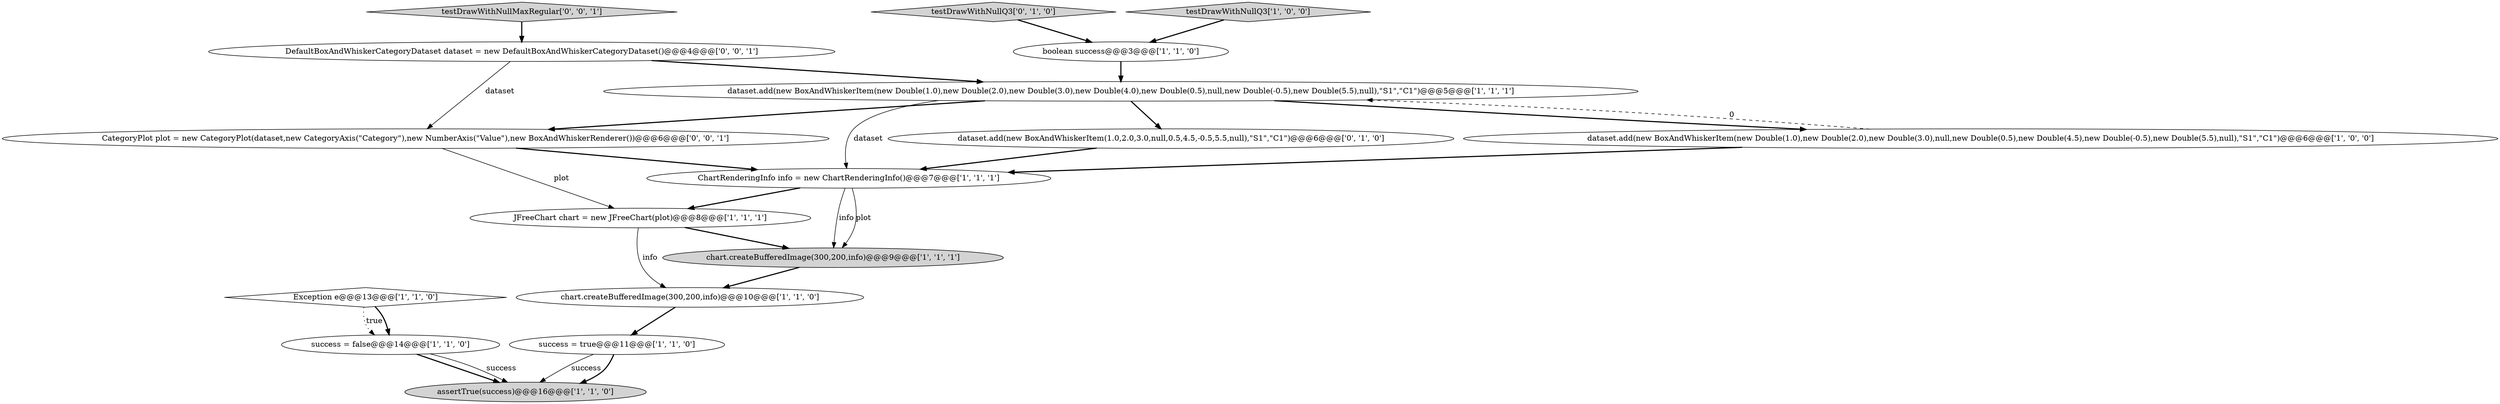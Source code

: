 digraph {
7 [style = filled, label = "success = true@@@11@@@['1', '1', '0']", fillcolor = white, shape = ellipse image = "AAA0AAABBB1BBB"];
2 [style = filled, label = "testDrawWithNullQ3['1', '0', '0']", fillcolor = lightgray, shape = diamond image = "AAA0AAABBB1BBB"];
14 [style = filled, label = "testDrawWithNullMaxRegular['0', '0', '1']", fillcolor = lightgray, shape = diamond image = "AAA0AAABBB3BBB"];
3 [style = filled, label = "dataset.add(new BoxAndWhiskerItem(new Double(1.0),new Double(2.0),new Double(3.0),new Double(4.0),new Double(0.5),null,new Double(-0.5),new Double(5.5),null),\"S1\",\"C1\")@@@5@@@['1', '1', '1']", fillcolor = white, shape = ellipse image = "AAA0AAABBB1BBB"];
6 [style = filled, label = "assertTrue(success)@@@16@@@['1', '1', '0']", fillcolor = lightgray, shape = ellipse image = "AAA0AAABBB1BBB"];
11 [style = filled, label = "chart.createBufferedImage(300,200,info)@@@9@@@['1', '1', '1']", fillcolor = lightgray, shape = ellipse image = "AAA0AAABBB1BBB"];
15 [style = filled, label = "CategoryPlot plot = new CategoryPlot(dataset,new CategoryAxis(\"Category\"),new NumberAxis(\"Value\"),new BoxAndWhiskerRenderer())@@@6@@@['0', '0', '1']", fillcolor = white, shape = ellipse image = "AAA0AAABBB3BBB"];
0 [style = filled, label = "chart.createBufferedImage(300,200,info)@@@10@@@['1', '1', '0']", fillcolor = white, shape = ellipse image = "AAA0AAABBB1BBB"];
4 [style = filled, label = "dataset.add(new BoxAndWhiskerItem(new Double(1.0),new Double(2.0),new Double(3.0),null,new Double(0.5),new Double(4.5),new Double(-0.5),new Double(5.5),null),\"S1\",\"C1\")@@@6@@@['1', '0', '0']", fillcolor = white, shape = ellipse image = "AAA0AAABBB1BBB"];
9 [style = filled, label = "ChartRenderingInfo info = new ChartRenderingInfo()@@@7@@@['1', '1', '1']", fillcolor = white, shape = ellipse image = "AAA0AAABBB1BBB"];
13 [style = filled, label = "dataset.add(new BoxAndWhiskerItem(1.0,2.0,3.0,null,0.5,4.5,-0.5,5.5,null),\"S1\",\"C1\")@@@6@@@['0', '1', '0']", fillcolor = white, shape = ellipse image = "AAA0AAABBB2BBB"];
5 [style = filled, label = "Exception e@@@13@@@['1', '1', '0']", fillcolor = white, shape = diamond image = "AAA0AAABBB1BBB"];
1 [style = filled, label = "JFreeChart chart = new JFreeChart(plot)@@@8@@@['1', '1', '1']", fillcolor = white, shape = ellipse image = "AAA0AAABBB1BBB"];
8 [style = filled, label = "boolean success@@@3@@@['1', '1', '0']", fillcolor = white, shape = ellipse image = "AAA0AAABBB1BBB"];
10 [style = filled, label = "success = false@@@14@@@['1', '1', '0']", fillcolor = white, shape = ellipse image = "AAA0AAABBB1BBB"];
12 [style = filled, label = "testDrawWithNullQ3['0', '1', '0']", fillcolor = lightgray, shape = diamond image = "AAA0AAABBB2BBB"];
16 [style = filled, label = "DefaultBoxAndWhiskerCategoryDataset dataset = new DefaultBoxAndWhiskerCategoryDataset()@@@4@@@['0', '0', '1']", fillcolor = white, shape = ellipse image = "AAA0AAABBB3BBB"];
1->0 [style = solid, label="info"];
5->10 [style = dotted, label="true"];
15->9 [style = bold, label=""];
10->6 [style = bold, label=""];
14->16 [style = bold, label=""];
7->6 [style = solid, label="success"];
0->7 [style = bold, label=""];
11->0 [style = bold, label=""];
15->1 [style = solid, label="plot"];
7->6 [style = bold, label=""];
16->15 [style = solid, label="dataset"];
4->3 [style = dashed, label="0"];
5->10 [style = bold, label=""];
3->13 [style = bold, label=""];
8->3 [style = bold, label=""];
2->8 [style = bold, label=""];
1->11 [style = bold, label=""];
9->11 [style = solid, label="info"];
10->6 [style = solid, label="success"];
16->3 [style = bold, label=""];
4->9 [style = bold, label=""];
3->15 [style = bold, label=""];
3->9 [style = solid, label="dataset"];
13->9 [style = bold, label=""];
9->11 [style = solid, label="plot"];
9->1 [style = bold, label=""];
12->8 [style = bold, label=""];
3->4 [style = bold, label=""];
}
